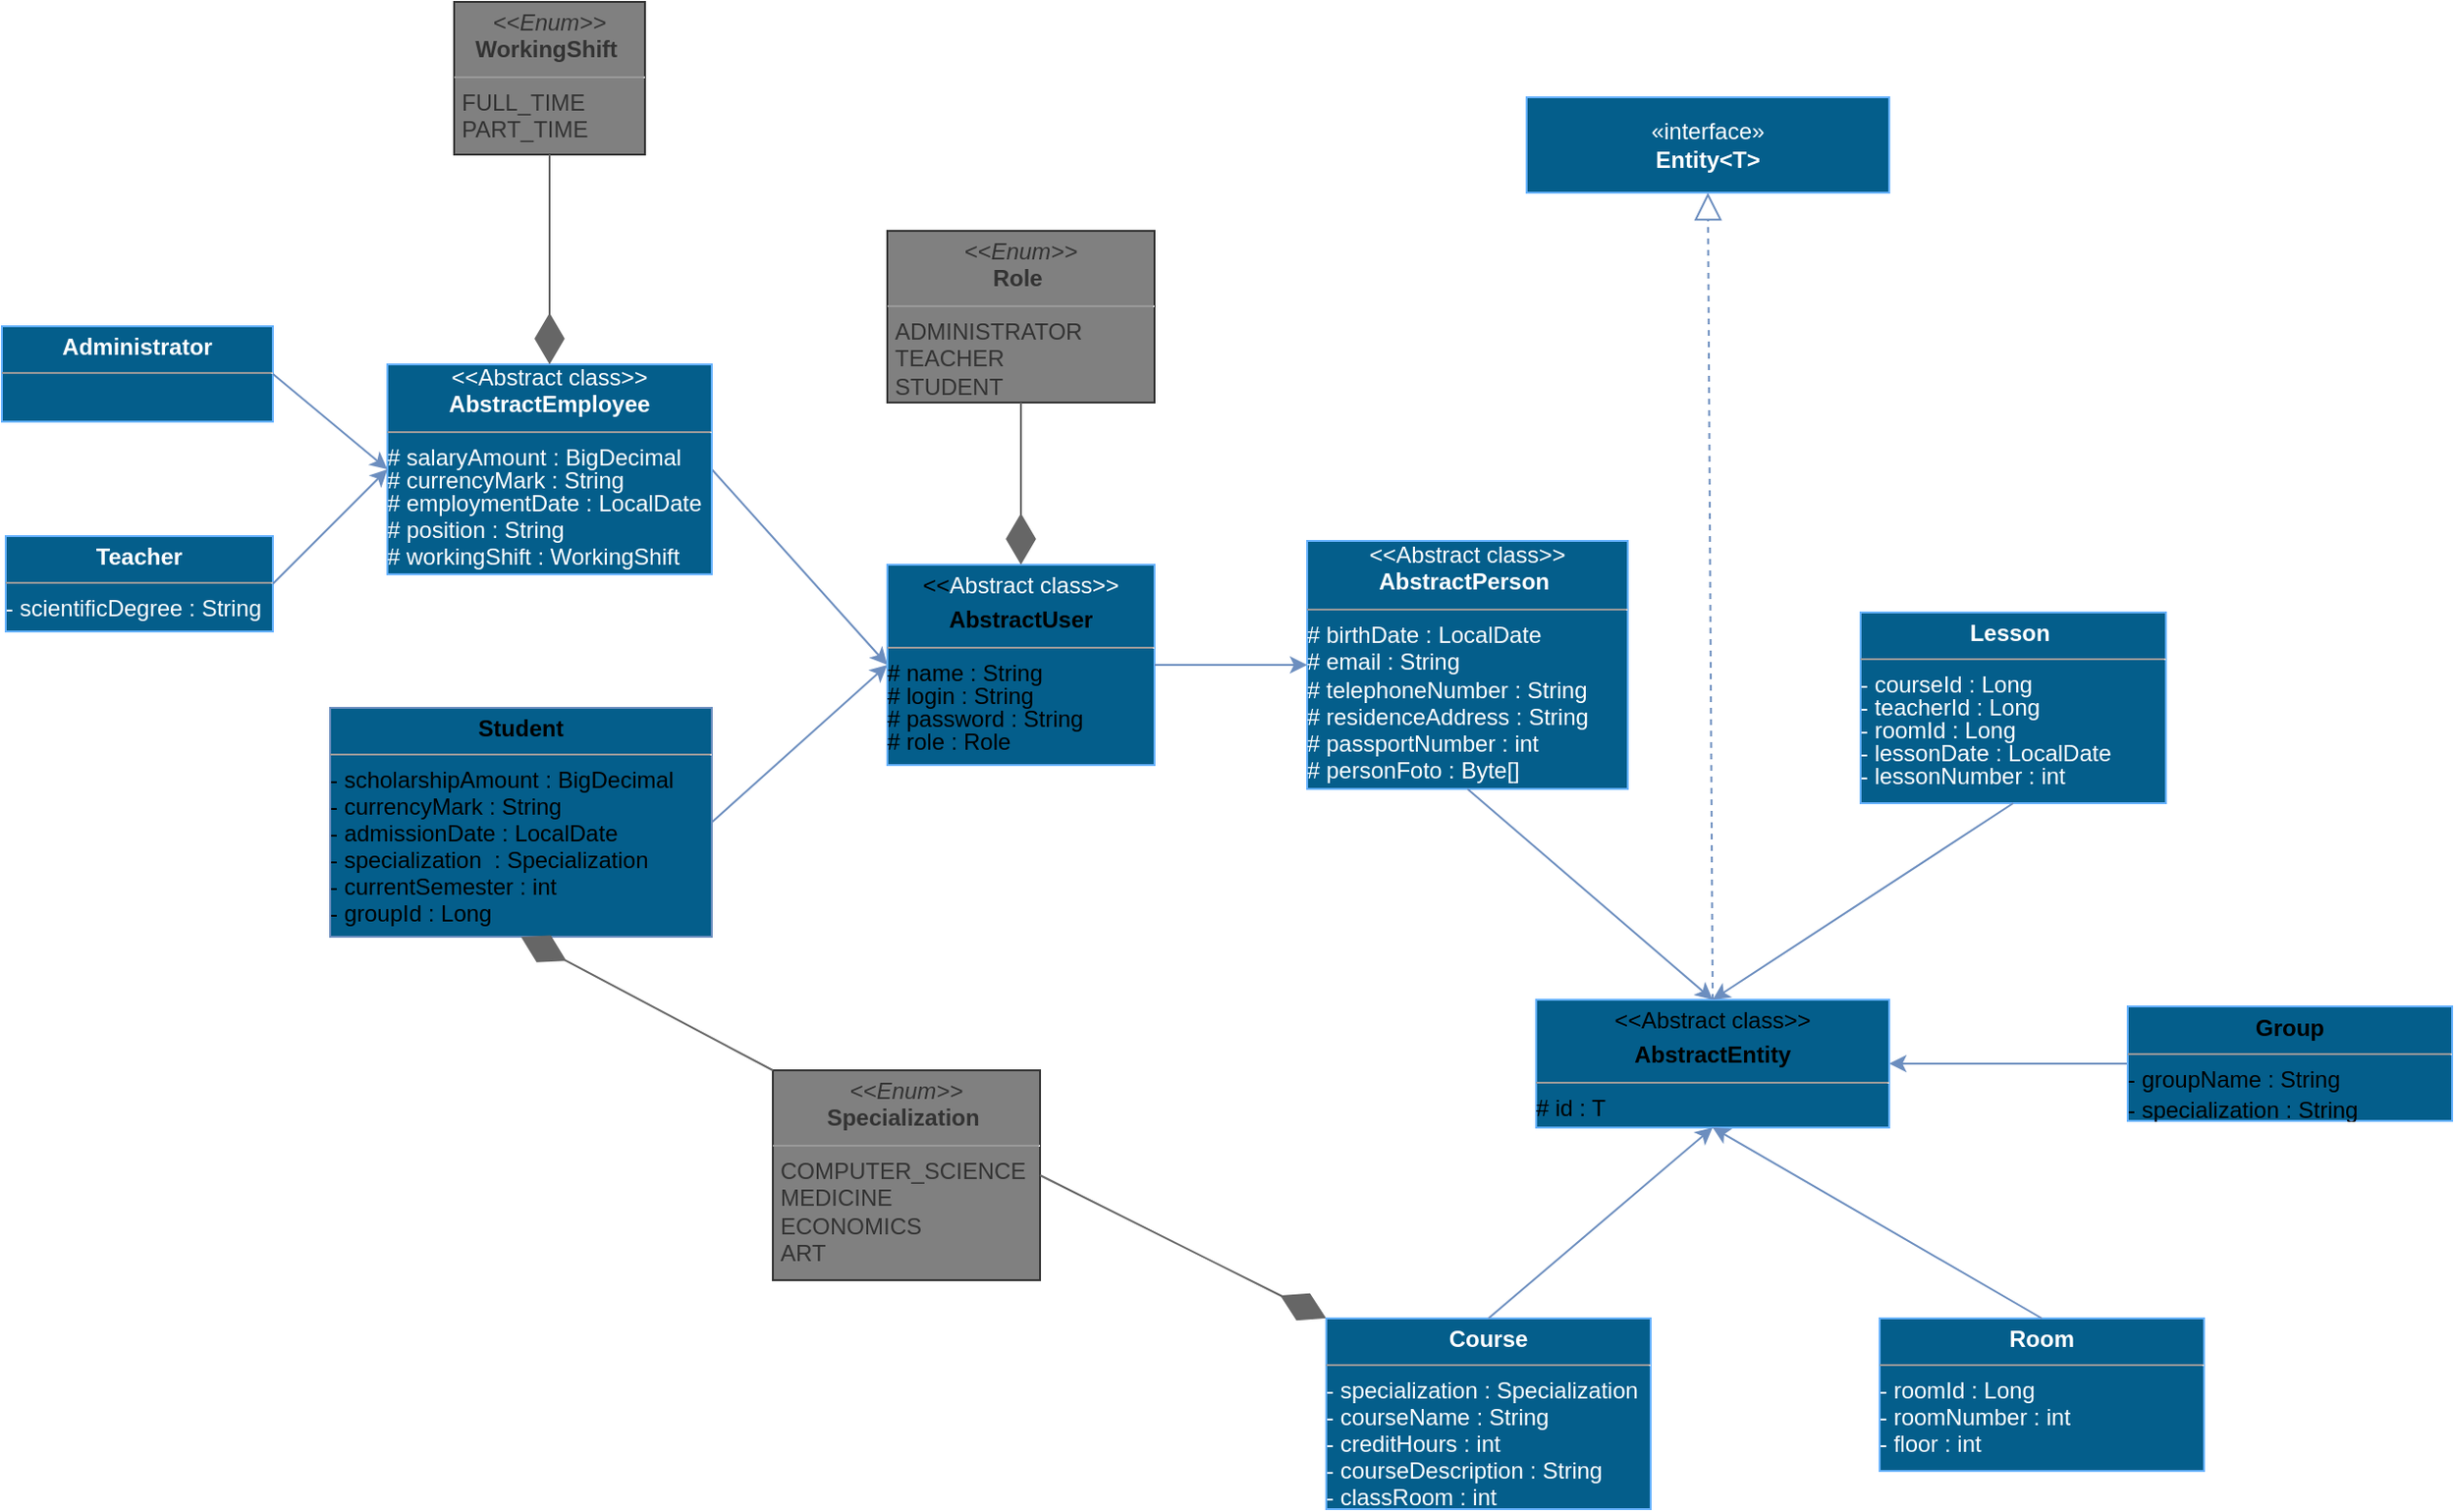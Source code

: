 <mxfile version="22.1.2" type="device">
  <diagram id="C5RBs43oDa-KdzZeNtuy" name="Page-1">
    <mxGraphModel dx="1418" dy="838" grid="1" gridSize="10" guides="1" tooltips="1" connect="1" arrows="1" fold="1" page="1" pageScale="1" pageWidth="1500" pageHeight="1600" math="0" shadow="0">
      <root>
        <object label="" id="WIyWlLk6GJQsqaUBKTNV-0">
          <mxCell />
        </object>
        <mxCell id="WIyWlLk6GJQsqaUBKTNV-1" parent="WIyWlLk6GJQsqaUBKTNV-0" />
        <mxCell id="KfEH1t2Et8KIZhYXsRk5-10" value="" style="endArrow=classic;html=1;rounded=0;entryX=1;entryY=0.5;entryDx=0;entryDy=0;exitX=0;exitY=0.5;exitDx=0;exitDy=0;fillColor=#dae8fc;strokeColor=#6c8ebf;" parent="WIyWlLk6GJQsqaUBKTNV-1" source="KfEH1t2Et8KIZhYXsRk5-7" target="z9RuIGrpUbZYBlbluL3Y-40" edge="1">
          <mxGeometry width="50" height="50" relative="1" as="geometry">
            <mxPoint x="920" y="560" as="sourcePoint" />
            <mxPoint x="970" y="510" as="targetPoint" />
          </mxGeometry>
        </mxCell>
        <mxCell id="z9RuIGrpUbZYBlbluL3Y-1" value="«interface»&lt;br&gt;&lt;b&gt;Entity&amp;lt;T&amp;gt;&lt;/b&gt;" style="html=1;whiteSpace=wrap;fillColor=#045E8B;strokeColor=#66B2FF;fontColor=#ffffff;" parent="WIyWlLk6GJQsqaUBKTNV-1" vertex="1">
          <mxGeometry x="855" y="250" width="190" height="50" as="geometry" />
        </mxCell>
        <mxCell id="z9RuIGrpUbZYBlbluL3Y-6" value="" style="endArrow=block;dashed=1;endFill=0;endSize=12;html=1;rounded=0;entryX=0.5;entryY=1;entryDx=0;entryDy=0;exitX=0.5;exitY=0;exitDx=0;exitDy=0;fillColor=#dae8fc;strokeColor=#6c8ebf;" parent="WIyWlLk6GJQsqaUBKTNV-1" source="z9RuIGrpUbZYBlbluL3Y-40" target="z9RuIGrpUbZYBlbluL3Y-1" edge="1">
          <mxGeometry width="160" relative="1" as="geometry">
            <mxPoint x="889.5" y="270" as="sourcePoint" />
            <mxPoint x="930" y="380" as="targetPoint" />
          </mxGeometry>
        </mxCell>
        <mxCell id="z9RuIGrpUbZYBlbluL3Y-40" value="&lt;p style=&quot;margin:0px;margin-top:4px;text-align:center;&quot;&gt;&amp;lt;&amp;lt;Abstract class&amp;gt;&amp;gt;&lt;br&gt;&lt;/p&gt;&lt;p style=&quot;margin:0px;margin-top:4px;text-align:center;&quot;&gt;&lt;b&gt;AbstractEntity&lt;/b&gt;&lt;br&gt;&lt;/p&gt;&lt;hr size=&quot;1&quot;&gt;&lt;div style=&quot;height:2px;&quot;&gt;# id : T&lt;br&gt;&lt;/div&gt;&lt;div style=&quot;height:2px;&quot;&gt;&lt;br&gt;&lt;/div&gt;" style="verticalAlign=top;align=left;overflow=fill;fontSize=12;fontFamily=Helvetica;html=1;whiteSpace=wrap;fillColor=#045E8B;strokeColor=#66B2FF;" parent="WIyWlLk6GJQsqaUBKTNV-1" vertex="1">
          <mxGeometry x="860" y="723" width="185" height="67" as="geometry" />
        </mxCell>
        <mxCell id="z9RuIGrpUbZYBlbluL3Y-41" value="&lt;div style=&quot;text-align: center;&quot;&gt;&amp;lt;&amp;lt;&lt;span style=&quot;background-color: initial;&quot;&gt;Abstract class&amp;gt;&amp;gt;&lt;/span&gt;&lt;/div&gt;&lt;div style=&quot;text-align: center;&quot;&gt;&lt;b&gt;Abstract&lt;/b&gt;&lt;b style=&quot;background-color: initial;&quot;&gt;Person&amp;nbsp;&lt;/b&gt;&lt;/div&gt;&lt;hr size=&quot;1&quot;&gt;# birthDate : LocalDate&lt;br&gt;# email : String&lt;br&gt;# telephoneNumber : String&lt;br&gt;&lt;div style=&quot;height:2px;&quot;&gt;# residenceAddress : String&lt;/div&gt;&lt;div style=&quot;height:2px;&quot;&gt;&lt;br&gt;&lt;/div&gt;&lt;div style=&quot;height:2px;&quot;&gt;&lt;br&gt;&lt;/div&gt;&lt;div style=&quot;height:2px;&quot;&gt;&lt;br&gt;&lt;/div&gt;&lt;div style=&quot;height:2px;&quot;&gt;&lt;br&gt;&lt;/div&gt;&lt;div style=&quot;height:2px;&quot;&gt;&lt;br&gt;&lt;/div&gt;&lt;div style=&quot;height:2px;&quot;&gt;&lt;br&gt;&lt;/div&gt;&lt;div style=&quot;height:2px;&quot;&gt;# passportNumber : int&amp;nbsp;&lt;/div&gt;&lt;div style=&quot;height:2px;&quot;&gt;&lt;br&gt;&lt;/div&gt;&lt;div style=&quot;height:2px;&quot;&gt;&lt;br&gt;&lt;/div&gt;&lt;div style=&quot;height:2px;&quot;&gt;&lt;br&gt;&lt;/div&gt;&lt;div style=&quot;height:2px;&quot;&gt;&lt;br&gt;&lt;/div&gt;&lt;div style=&quot;height:2px;&quot;&gt;&lt;br&gt;&lt;/div&gt;&lt;div style=&quot;height:2px;&quot;&gt;&lt;br&gt;&lt;/div&gt;&lt;div style=&quot;height:2px;&quot;&gt;# personFoto :&amp;nbsp;Byte[]&lt;/div&gt;" style="verticalAlign=top;align=left;overflow=fill;fontSize=12;fontFamily=Helvetica;html=1;whiteSpace=wrap;fillColor=#045E8B;strokeColor=#66B2FF;fontColor=#ffffff;" parent="WIyWlLk6GJQsqaUBKTNV-1" vertex="1">
          <mxGeometry x="740" y="482.5" width="168" height="130" as="geometry" />
        </mxCell>
        <mxCell id="z9RuIGrpUbZYBlbluL3Y-42" value="" style="endArrow=classic;html=1;rounded=0;entryX=0.5;entryY=0;entryDx=0;entryDy=0;exitX=0.5;exitY=1;exitDx=0;exitDy=0;fillColor=#dae8fc;strokeColor=#6c8ebf;" parent="WIyWlLk6GJQsqaUBKTNV-1" source="z9RuIGrpUbZYBlbluL3Y-41" target="z9RuIGrpUbZYBlbluL3Y-40" edge="1">
          <mxGeometry width="50" height="50" relative="1" as="geometry">
            <mxPoint x="700" y="340" as="sourcePoint" />
            <mxPoint x="990" y="470" as="targetPoint" />
          </mxGeometry>
        </mxCell>
        <mxCell id="z9RuIGrpUbZYBlbluL3Y-43" value="&lt;p style=&quot;margin:0px;margin-top:4px;text-align:center;&quot;&gt;&lt;b&gt;Administrator&lt;/b&gt;&lt;br&gt;&lt;/p&gt;&lt;hr size=&quot;1&quot;&gt;&lt;div style=&quot;height:2px;&quot;&gt;&lt;br&gt;&lt;/div&gt;&lt;div style=&quot;background-color:#2f2f2f;padding:0px 0px 0px 2px;&quot;&gt;&lt;div style=&quot;color: rgb(170, 170, 170); font-family: Consolas; font-size: 10pt;&quot;&gt;&lt;p style=&quot;background-color:#373737;margin:0;&quot;&gt;&lt;span style=&quot;color:#808080;&quot;&gt;&lt;/span&gt;&lt;/p&gt;&lt;/div&gt;&lt;/div&gt;" style="verticalAlign=top;align=left;overflow=fill;fontSize=12;fontFamily=Helvetica;html=1;whiteSpace=wrap;fillColor=#045E8B;strokeColor=#66B2FF;fontColor=#ffffff;" parent="WIyWlLk6GJQsqaUBKTNV-1" vertex="1">
          <mxGeometry x="56" y="370" width="142" height="50" as="geometry" />
        </mxCell>
        <mxCell id="z9RuIGrpUbZYBlbluL3Y-44" value="" style="endArrow=classic;html=1;rounded=0;exitX=1;exitY=0.5;exitDx=0;exitDy=0;entryX=0;entryY=0.5;entryDx=0;entryDy=0;fillColor=#dae8fc;strokeColor=#6c8ebf;" parent="WIyWlLk6GJQsqaUBKTNV-1" source="z9RuIGrpUbZYBlbluL3Y-46" target="y-O7Wx8JeyJzPwlwoOUp-0" edge="1">
          <mxGeometry width="50" height="50" relative="1" as="geometry">
            <mxPoint x="760" y="640" as="sourcePoint" />
            <mxPoint x="1050" y="530" as="targetPoint" />
          </mxGeometry>
        </mxCell>
        <mxCell id="z9RuIGrpUbZYBlbluL3Y-46" value="&lt;div style=&quot;text-align: center;&quot;&gt;&amp;lt;&amp;lt;Abstract class&amp;gt;&amp;gt;&lt;b&gt;&lt;br&gt;&lt;/b&gt;&lt;/div&gt;&lt;div style=&quot;text-align: center;&quot;&gt;&lt;b&gt;Abstract&lt;/b&gt;&lt;b style=&quot;background-color: initial;&quot;&gt;Employee&lt;/b&gt;&lt;/div&gt;&lt;hr size=&quot;1&quot;&gt;&lt;div style=&quot;height:2px;&quot;&gt;# salaryAmount&amp;nbsp;: BigDecimal&lt;/div&gt;&lt;div style=&quot;height:2px;&quot;&gt;&lt;br&gt;&lt;/div&gt;&lt;div style=&quot;height:2px;&quot;&gt;&lt;br&gt;&lt;/div&gt;&lt;div style=&quot;height:2px;&quot;&gt;&lt;br&gt;&lt;/div&gt;&lt;div style=&quot;height:2px;&quot;&gt;&lt;br&gt;&lt;/div&gt;&lt;div style=&quot;height:2px;&quot;&gt;&lt;br&gt;&lt;/div&gt;&lt;div style=&quot;height:2px;&quot;&gt;# currencyMark : String&amp;nbsp;&lt;/div&gt;&lt;div style=&quot;height:2px;&quot;&gt;&lt;br&gt;&lt;/div&gt;&lt;div style=&quot;height:2px;&quot;&gt;&lt;br&gt;&lt;/div&gt;&lt;div style=&quot;height:2px;&quot;&gt;&lt;br&gt;&lt;/div&gt;&lt;div style=&quot;height:2px;&quot;&gt;&lt;br&gt;&lt;/div&gt;&lt;div style=&quot;height:2px;&quot;&gt;&lt;br&gt;&lt;/div&gt;&lt;div style=&quot;height:2px;&quot;&gt;# employmentDate : LocalDate&lt;/div&gt;&lt;div style=&quot;height:2px;&quot;&gt;&lt;br&gt;&lt;/div&gt;&lt;div style=&quot;height:2px;&quot;&gt;&lt;br&gt;&lt;/div&gt;&lt;div style=&quot;height:2px;&quot;&gt;&lt;br&gt;&lt;/div&gt;&lt;div style=&quot;height:2px;&quot;&gt;&lt;br&gt;&lt;/div&gt;&lt;div style=&quot;height:2px;&quot;&gt;&lt;br&gt;&lt;/div&gt;&lt;div style=&quot;height:2px;&quot;&gt;&lt;br&gt;&lt;/div&gt;&lt;div style=&quot;height:2px;&quot;&gt;# position : String&lt;/div&gt;&lt;div style=&quot;height:2px;&quot;&gt;&lt;br&gt;&lt;/div&gt;&lt;div style=&quot;height:2px;&quot;&gt;&lt;br&gt;&lt;/div&gt;&lt;div style=&quot;height:2px;&quot;&gt;&lt;br&gt;&lt;/div&gt;&lt;div style=&quot;height:2px;&quot;&gt;&lt;br&gt;&lt;/div&gt;&lt;div style=&quot;height:2px;&quot;&gt;&lt;br&gt;&lt;/div&gt;&lt;div style=&quot;height:2px;&quot;&gt;&lt;br&gt;&lt;/div&gt;&lt;div style=&quot;height:2px;&quot;&gt;# workingShift :&amp;nbsp;WorkingShift&lt;/div&gt;&lt;div style=&quot;background-color:#2f2f2f;padding:0px 0px 0px 2px;&quot;&gt;&lt;div style=&quot;color: rgb(170, 170, 170); font-family: Consolas; font-size: 10pt;&quot;&gt;&lt;p style=&quot;background-color:#373737;margin:0;&quot;&gt;&lt;span style=&quot;color:#808080;&quot;&gt;&lt;/span&gt;&lt;/p&gt;&lt;/div&gt;&lt;/div&gt;" style="verticalAlign=top;align=left;overflow=fill;fontSize=12;fontFamily=Helvetica;html=1;whiteSpace=wrap;fillColor=#045E8B;strokeColor=#66B2FF;fontColor=#ffffff;" parent="WIyWlLk6GJQsqaUBKTNV-1" vertex="1">
          <mxGeometry x="258" y="390" width="170" height="110" as="geometry" />
        </mxCell>
        <mxCell id="KfEH1t2Et8KIZhYXsRk5-0" value="" style="endArrow=classic;html=1;rounded=0;exitX=1;exitY=0.5;exitDx=0;exitDy=0;entryX=0;entryY=0.5;entryDx=0;entryDy=0;fillColor=#dae8fc;strokeColor=#6c8ebf;" parent="WIyWlLk6GJQsqaUBKTNV-1" source="z9RuIGrpUbZYBlbluL3Y-43" target="z9RuIGrpUbZYBlbluL3Y-46" edge="1">
          <mxGeometry width="50" height="50" relative="1" as="geometry">
            <mxPoint x="348" y="690" as="sourcePoint" />
            <mxPoint x="398" y="640" as="targetPoint" />
          </mxGeometry>
        </mxCell>
        <mxCell id="KfEH1t2Et8KIZhYXsRk5-1" value="&lt;p style=&quot;margin:0px;margin-top:4px;text-align:center;&quot;&gt;&lt;b&gt;Teacher&lt;/b&gt;&lt;/p&gt;&lt;hr size=&quot;1&quot;&gt;&lt;div style=&quot;height:2px;&quot;&gt;- scientificDegree : String&lt;/div&gt;" style="verticalAlign=top;align=left;overflow=fill;fontSize=12;fontFamily=Helvetica;html=1;whiteSpace=wrap;fillColor=#045E8B;strokeColor=#66B2FF;fontColor=#ffffff;" parent="WIyWlLk6GJQsqaUBKTNV-1" vertex="1">
          <mxGeometry x="58" y="480" width="140" height="50" as="geometry" />
        </mxCell>
        <mxCell id="KfEH1t2Et8KIZhYXsRk5-2" value="" style="endArrow=classic;html=1;rounded=0;exitX=1;exitY=0.5;exitDx=0;exitDy=0;entryX=0;entryY=0.5;entryDx=0;entryDy=0;fillColor=#dae8fc;strokeColor=#6c8ebf;" parent="WIyWlLk6GJQsqaUBKTNV-1" source="KfEH1t2Et8KIZhYXsRk5-1" target="z9RuIGrpUbZYBlbluL3Y-46" edge="1">
          <mxGeometry width="50" height="50" relative="1" as="geometry">
            <mxPoint x="338" y="720" as="sourcePoint" />
            <mxPoint x="558" y="640" as="targetPoint" />
          </mxGeometry>
        </mxCell>
        <mxCell id="KfEH1t2Et8KIZhYXsRk5-5" value="&lt;p style=&quot;margin:0px;margin-top:4px;text-align:center;&quot;&gt;&lt;b&gt;Student&lt;/b&gt;&lt;/p&gt;&lt;hr size=&quot;1&quot;&gt;&lt;div style=&quot;height:2px;&quot;&gt;-&amp;nbsp;scholarshipAmount : BigDecimal&lt;/div&gt;&lt;div style=&quot;height:2px;&quot;&gt;&lt;br&gt;&lt;/div&gt;&lt;div style=&quot;height:2px;&quot;&gt;&lt;br&gt;&lt;/div&gt;&lt;div style=&quot;height:2px;&quot;&gt;&lt;br&gt;&lt;/div&gt;&lt;div style=&quot;height:2px;&quot;&gt;&lt;br&gt;&lt;/div&gt;&lt;div style=&quot;height:2px;&quot;&gt;&lt;br&gt;&lt;/div&gt;&lt;div style=&quot;height:2px;&quot;&gt;&lt;br&gt;&lt;/div&gt;&lt;div style=&quot;height:2px;&quot;&gt;- currencyMark : String&lt;/div&gt;&lt;div style=&quot;height:2px;&quot;&gt;&lt;br&gt;&lt;/div&gt;&lt;div style=&quot;height:2px;&quot;&gt;&lt;br&gt;&lt;/div&gt;&lt;div style=&quot;height:2px;&quot;&gt;&lt;br&gt;&lt;/div&gt;&lt;div style=&quot;height:2px;&quot;&gt;&lt;br&gt;&lt;/div&gt;&lt;div style=&quot;height:2px;&quot;&gt;&lt;br&gt;&lt;/div&gt;&lt;div style=&quot;height:2px;&quot;&gt;&lt;br&gt;&lt;/div&gt;&lt;div style=&quot;height:2px;&quot;&gt;-&amp;nbsp;admissionDate : LocalDate&lt;/div&gt;&lt;div style=&quot;height:2px;&quot;&gt;&lt;br&gt;&lt;/div&gt;&lt;div style=&quot;height:2px;&quot;&gt;&lt;br&gt;&lt;/div&gt;&lt;div style=&quot;height:2px;&quot;&gt;&lt;br&gt;&lt;/div&gt;&lt;div style=&quot;height:2px;&quot;&gt;&lt;br&gt;&lt;/div&gt;&lt;div style=&quot;height:2px;&quot;&gt;&lt;br&gt;&lt;/div&gt;&lt;div style=&quot;height:2px;&quot;&gt;&lt;br&gt;&lt;/div&gt;&lt;div style=&quot;height:2px;&quot;&gt;&lt;span style=&quot;background-color: initial;&quot;&gt;- specialization&amp;nbsp;&amp;nbsp;: Specialization&lt;/span&gt;&lt;br&gt;&lt;/div&gt;&lt;div style=&quot;height:2px;&quot;&gt;&lt;br&gt;&lt;/div&gt;&lt;div style=&quot;height:2px;&quot;&gt;&lt;br&gt;&lt;/div&gt;&lt;div style=&quot;height:2px;&quot;&gt;&lt;br&gt;&lt;/div&gt;&lt;div style=&quot;height:2px;&quot;&gt;&lt;br&gt;&lt;/div&gt;&lt;div style=&quot;height:2px;&quot;&gt;&lt;br&gt;&lt;/div&gt;&lt;div style=&quot;height:2px;&quot;&gt;&lt;br&gt;&lt;/div&gt;&lt;div style=&quot;height:2px;&quot;&gt;-&amp;nbsp;currentSemester : int&lt;/div&gt;&lt;div style=&quot;height:2px;&quot;&gt;&lt;br&gt;&lt;/div&gt;&lt;div style=&quot;height:2px;&quot;&gt;&lt;br&gt;&lt;/div&gt;&lt;div style=&quot;height:2px;&quot;&gt;&lt;br&gt;&lt;/div&gt;&lt;div style=&quot;height:2px;&quot;&gt;&lt;br&gt;&lt;/div&gt;&lt;div style=&quot;height:2px;&quot;&gt;&lt;br&gt;&lt;/div&gt;&lt;div style=&quot;height:2px;&quot;&gt;&lt;br&gt;&lt;/div&gt;&lt;div style=&quot;height:2px;&quot;&gt;-&amp;nbsp;groupId : Long&lt;/div&gt;&lt;div style=&quot;background-color:#2f2f2f;padding:0px 0px 0px 2px;&quot;&gt;&lt;div style=&quot;color: rgb(170, 170, 170); font-family: Consolas; font-size: 10pt;&quot;&gt;&lt;p style=&quot;background-color:#373737;margin:0;&quot;&gt;&lt;span style=&quot;color:#808080;&quot;&gt;&lt;/span&gt;&lt;/p&gt;&lt;/div&gt;&lt;/div&gt;&lt;div style=&quot;background-color:#2f2f2f;padding:0px 0px 0px 2px;&quot;&gt;&lt;div style=&quot;color: rgb(170, 170, 170); font-family: Consolas; font-size: 10pt;&quot;&gt;&lt;p style=&quot;background-color:#373737;margin:0;&quot;&gt;&lt;span style=&quot;color:#808080;&quot;&gt;&lt;/span&gt;&lt;/p&gt;&lt;/div&gt;&lt;/div&gt;&lt;div style=&quot;background-color:#2f2f2f;padding:0px 0px 0px 2px;&quot;&gt;&lt;div style=&quot;color: rgb(170, 170, 170); font-family: Consolas; font-size: 10pt;&quot;&gt;&lt;p style=&quot;background-color:#373737;margin:0;&quot;&gt;&lt;span style=&quot;color:#808080;&quot;&gt;&lt;/span&gt;&lt;/p&gt;&lt;/div&gt;&lt;/div&gt;" style="verticalAlign=top;align=left;overflow=fill;fontSize=12;fontFamily=Helvetica;html=1;whiteSpace=wrap;fillColor=#045E8B;strokeColor=#6c8ebf;" parent="WIyWlLk6GJQsqaUBKTNV-1" vertex="1">
          <mxGeometry x="228" y="570" width="200" height="120" as="geometry" />
        </mxCell>
        <mxCell id="KfEH1t2Et8KIZhYXsRk5-6" value="" style="endArrow=classic;html=1;rounded=0;entryX=0;entryY=0.5;entryDx=0;entryDy=0;exitX=1;exitY=0.5;exitDx=0;exitDy=0;fillColor=#dae8fc;strokeColor=#6c8ebf;" parent="WIyWlLk6GJQsqaUBKTNV-1" source="KfEH1t2Et8KIZhYXsRk5-5" target="y-O7Wx8JeyJzPwlwoOUp-0" edge="1">
          <mxGeometry width="50" height="50" relative="1" as="geometry">
            <mxPoint x="560" y="630" as="sourcePoint" />
            <mxPoint x="610" y="580" as="targetPoint" />
          </mxGeometry>
        </mxCell>
        <mxCell id="KfEH1t2Et8KIZhYXsRk5-22" value="&lt;p style=&quot;margin:0px;margin-top:4px;text-align:center;&quot;&gt;&lt;i&gt;&amp;lt;&amp;lt;Enum&amp;gt;&amp;gt;&lt;/i&gt;&lt;br&gt;&lt;b&gt;WorkingShift&amp;nbsp;&lt;/b&gt;&lt;br&gt;&lt;/p&gt;&lt;hr size=&quot;1&quot;&gt;&lt;p style=&quot;margin:0px;margin-left:4px;&quot;&gt;FULL_TIME&lt;/p&gt;&lt;p style=&quot;margin:0px;margin-left:4px;&quot;&gt;PART_TIME&lt;/p&gt;" style="verticalAlign=top;align=left;overflow=fill;fontSize=12;fontFamily=Helvetica;html=1;whiteSpace=wrap;fillColor=#808080;fontColor=#333333;strokeColor=#333333;" parent="WIyWlLk6GJQsqaUBKTNV-1" vertex="1">
          <mxGeometry x="293" y="200" width="100" height="80" as="geometry" />
        </mxCell>
        <mxCell id="KfEH1t2Et8KIZhYXsRk5-23" value="" style="endArrow=diamondThin;endFill=1;endSize=24;html=1;rounded=0;exitX=0.5;exitY=1;exitDx=0;exitDy=0;entryX=0.5;entryY=0;entryDx=0;entryDy=0;fillColor=#f5f5f5;strokeColor=#666666;" parent="WIyWlLk6GJQsqaUBKTNV-1" source="KfEH1t2Et8KIZhYXsRk5-22" target="z9RuIGrpUbZYBlbluL3Y-46" edge="1">
          <mxGeometry width="160" relative="1" as="geometry">
            <mxPoint x="478" y="560" as="sourcePoint" />
            <mxPoint x="638" y="560" as="targetPoint" />
          </mxGeometry>
        </mxCell>
        <mxCell id="KfEH1t2Et8KIZhYXsRk5-25" value="&lt;p style=&quot;margin:0px;margin-top:4px;text-align:center;&quot;&gt;&lt;i&gt;&amp;lt;&amp;lt;Enum&amp;gt;&amp;gt;&lt;/i&gt;&lt;br&gt;&lt;b&gt;Specialization&amp;nbsp;&lt;/b&gt;&lt;br&gt;&lt;/p&gt;&lt;hr size=&quot;1&quot;&gt;&lt;p style=&quot;margin:0px;margin-left:4px;&quot;&gt;COMPUTER_SCIENCE&lt;/p&gt;&lt;p style=&quot;margin:0px;margin-left:4px;&quot;&gt;MEDICINE&lt;/p&gt;&lt;p style=&quot;margin:0px;margin-left:4px;&quot;&gt;ECONOMICS&lt;/p&gt;&lt;p style=&quot;margin:0px;margin-left:4px;&quot;&gt;ART&lt;/p&gt;" style="verticalAlign=top;align=left;overflow=fill;fontSize=12;fontFamily=Helvetica;html=1;whiteSpace=wrap;fillColor=#808080;fontColor=#333333;strokeColor=#333333;" parent="WIyWlLk6GJQsqaUBKTNV-1" vertex="1">
          <mxGeometry x="460" y="760" width="140" height="110" as="geometry" />
        </mxCell>
        <mxCell id="KfEH1t2Et8KIZhYXsRk5-26" value="" style="endArrow=diamondThin;endFill=1;endSize=24;html=1;rounded=0;entryX=0.5;entryY=1;entryDx=0;entryDy=0;exitX=0;exitY=0;exitDx=0;exitDy=0;fillColor=#f5f5f5;strokeColor=#666666;" parent="WIyWlLk6GJQsqaUBKTNV-1" source="KfEH1t2Et8KIZhYXsRk5-25" target="KfEH1t2Et8KIZhYXsRk5-5" edge="1">
          <mxGeometry width="160" relative="1" as="geometry">
            <mxPoint x="800" y="560" as="sourcePoint" />
            <mxPoint x="960" y="560" as="targetPoint" />
          </mxGeometry>
        </mxCell>
        <mxCell id="KfEH1t2Et8KIZhYXsRk5-29" value="" style="endArrow=diamondThin;endFill=1;endSize=24;html=1;rounded=0;entryX=0;entryY=0;entryDx=0;entryDy=0;exitX=1;exitY=0.5;exitDx=0;exitDy=0;fillColor=#f5f5f5;strokeColor=#666666;" parent="WIyWlLk6GJQsqaUBKTNV-1" source="KfEH1t2Et8KIZhYXsRk5-25" target="KfEH1t2Et8KIZhYXsRk5-9" edge="1">
          <mxGeometry width="160" relative="1" as="geometry">
            <mxPoint x="800" y="560" as="sourcePoint" />
            <mxPoint x="960" y="560" as="targetPoint" />
          </mxGeometry>
        </mxCell>
        <mxCell id="KfEH1t2Et8KIZhYXsRk5-9" value="&lt;p style=&quot;margin:0px;margin-top:4px;text-align:center;&quot;&gt;&lt;b&gt;Course&lt;/b&gt;&lt;br&gt;&lt;/p&gt;&lt;hr size=&quot;1&quot;&gt;&lt;div style=&quot;height:2px;&quot;&gt;-&amp;nbsp;specialization : Specialization&lt;/div&gt;&lt;div style=&quot;height:2px;&quot;&gt;&lt;br&gt;&lt;/div&gt;&lt;div style=&quot;height:2px;&quot;&gt;&lt;br&gt;&lt;/div&gt;&lt;div style=&quot;height:2px;&quot;&gt;&lt;br&gt;&lt;/div&gt;&lt;div style=&quot;height:2px;&quot;&gt;&lt;br&gt;&lt;/div&gt;&lt;div style=&quot;height:2px;&quot;&gt;&lt;br&gt;&lt;/div&gt;&lt;div style=&quot;height:2px;&quot;&gt;&lt;br&gt;&lt;/div&gt;&lt;div style=&quot;height:2px;&quot;&gt;-&amp;nbsp;courseName : String&lt;/div&gt;&lt;div style=&quot;height:2px;&quot;&gt;&lt;br&gt;&lt;/div&gt;&lt;div style=&quot;height:2px;&quot;&gt;&lt;br&gt;&lt;/div&gt;&lt;div style=&quot;height:2px;&quot;&gt;&lt;br&gt;&lt;/div&gt;&lt;div style=&quot;height:2px;&quot;&gt;&lt;br&gt;&lt;/div&gt;&lt;div style=&quot;height:2px;&quot;&gt;&lt;br&gt;&lt;/div&gt;&lt;div style=&quot;height:2px;&quot;&gt;&lt;br&gt;&lt;/div&gt;&lt;div style=&quot;height:2px;&quot;&gt;-&amp;nbsp;creditHours : int&lt;/div&gt;&lt;div style=&quot;height:2px;&quot;&gt;&lt;br&gt;&lt;/div&gt;&lt;div style=&quot;height:2px;&quot;&gt;&lt;br&gt;&lt;/div&gt;&lt;div style=&quot;height:2px;&quot;&gt;&lt;br&gt;&lt;/div&gt;&lt;div style=&quot;height:2px;&quot;&gt;&lt;br&gt;&lt;/div&gt;&lt;div style=&quot;height:2px;&quot;&gt;&lt;br&gt;&lt;/div&gt;&lt;div style=&quot;height:2px;&quot;&gt;&lt;br&gt;&lt;/div&gt;&lt;div style=&quot;height:2px;&quot;&gt;-&amp;nbsp;&lt;span style=&quot;background-color: initial;&quot;&gt;courseDescription : String&lt;/span&gt;&lt;/div&gt;&lt;div style=&quot;height:2px;&quot;&gt;&lt;br&gt;&lt;/div&gt;&lt;div style=&quot;height:2px;&quot;&gt;&lt;br&gt;&lt;/div&gt;&lt;div style=&quot;height:2px;&quot;&gt;&lt;br&gt;&lt;/div&gt;&lt;div style=&quot;height:2px;&quot;&gt;&lt;br&gt;&lt;/div&gt;&lt;div style=&quot;height:2px;&quot;&gt;&lt;br&gt;&lt;/div&gt;&lt;div style=&quot;height:2px;&quot;&gt;&lt;br&gt;&lt;/div&gt;&lt;div style=&quot;height:2px;&quot;&gt;&lt;span style=&quot;background-color: initial;&quot;&gt;-&amp;nbsp;classRoom : int&lt;/span&gt;&lt;br&gt;&lt;/div&gt;&lt;div style=&quot;height:2px;&quot;&gt;&lt;br&gt;&lt;/div&gt;&lt;div style=&quot;height:2px;&quot;&gt;&lt;br&gt;&lt;/div&gt;&lt;div style=&quot;height:2px;&quot;&gt;&lt;br&gt;&lt;/div&gt;&lt;div style=&quot;height:2px;&quot;&gt;&lt;br&gt;&lt;/div&gt;&lt;div style=&quot;height:2px;&quot;&gt;&lt;br&gt;&lt;/div&gt;&lt;div style=&quot;height:2px;&quot;&gt;&lt;br&gt;&lt;/div&gt;&lt;div style=&quot;height:2px;&quot;&gt;&lt;br&gt;&lt;/div&gt;&lt;div style=&quot;background-color:#2f2f2f;padding:0px 0px 0px 2px;&quot;&gt;&lt;div style=&quot;color: rgb(170, 170, 170); font-family: Consolas; font-size: 10pt;&quot;&gt;&lt;p style=&quot;background-color:#373737;margin:0;&quot;&gt;&lt;span style=&quot;color:#808080;&quot;&gt;&lt;/span&gt;&lt;/p&gt;&lt;/div&gt;&lt;/div&gt;&lt;div style=&quot;background-color:#2f2f2f;padding:0px 0px 0px 2px;&quot;&gt;&lt;div style=&quot;color: rgb(170, 170, 170); font-family: Consolas; font-size: 10pt;&quot;&gt;&lt;p style=&quot;background-color:#373737;margin:0;&quot;&gt;&lt;span style=&quot;color:#808080;&quot;&gt;&lt;/span&gt;&lt;/p&gt;&lt;/div&gt;&lt;/div&gt;&lt;div style=&quot;background-color:#2f2f2f;padding:0px 0px 0px 2px;&quot;&gt;&lt;div style=&quot;color: rgb(170, 170, 170); font-family: Consolas; font-size: 10pt;&quot;&gt;&lt;p style=&quot;background-color:#373737;margin:0;&quot;&gt;&lt;span style=&quot;color:#808080;&quot;&gt;&lt;/span&gt;&lt;/p&gt;&lt;/div&gt;&lt;/div&gt;&lt;div style=&quot;background-color:#2f2f2f;padding:0px 0px 0px 2px;&quot;&gt;&lt;div style=&quot;color: rgb(170, 170, 170); font-family: Consolas; font-size: 10pt;&quot;&gt;&lt;p style=&quot;background-color:#373737;margin:0;&quot;&gt;&lt;span style=&quot;color:#808080;&quot;&gt;&lt;/span&gt;&lt;/p&gt;&lt;/div&gt;&lt;/div&gt;" style="verticalAlign=top;align=left;overflow=fill;fontSize=12;fontFamily=Helvetica;html=1;whiteSpace=wrap;fillColor=#045E8B;strokeColor=#66B2FF;fontColor=#ffffff;" parent="WIyWlLk6GJQsqaUBKTNV-1" vertex="1">
          <mxGeometry x="750" y="890" width="170" height="100" as="geometry" />
        </mxCell>
        <mxCell id="P92kxTQM6zAxu9sN8UvL-13" value="" style="endArrow=classic;html=1;rounded=0;entryX=0.5;entryY=1;entryDx=0;entryDy=0;exitX=0.5;exitY=0;exitDx=0;exitDy=0;fillColor=#dae8fc;strokeColor=#6c8ebf;" parent="WIyWlLk6GJQsqaUBKTNV-1" source="KfEH1t2Et8KIZhYXsRk5-9" target="z9RuIGrpUbZYBlbluL3Y-40" edge="1">
          <mxGeometry width="50" height="50" relative="1" as="geometry">
            <mxPoint x="985" y="480" as="sourcePoint" />
            <mxPoint x="890" y="315" as="targetPoint" />
          </mxGeometry>
        </mxCell>
        <mxCell id="KfEH1t2Et8KIZhYXsRk5-7" value="&lt;p style=&quot;margin:0px;margin-top:4px;text-align:center;&quot;&gt;&lt;b&gt;Group&lt;/b&gt;&lt;/p&gt;&lt;hr size=&quot;1&quot;&gt;&lt;div style=&quot;height:2px;&quot;&gt;-&amp;nbsp;groupName : String&lt;/div&gt;&lt;div style=&quot;height:2px;&quot;&gt;&lt;br&gt;&lt;/div&gt;&lt;div style=&quot;height:2px;&quot;&gt;&lt;br&gt;&lt;/div&gt;&lt;div style=&quot;height:2px;&quot;&gt;&lt;br&gt;&lt;/div&gt;&lt;div style=&quot;height:2px;&quot;&gt;&lt;br&gt;&lt;/div&gt;&lt;div style=&quot;height:2px;&quot;&gt;&lt;br&gt;&lt;/div&gt;&lt;div style=&quot;height:2px;&quot;&gt;&lt;br&gt;&lt;/div&gt;&lt;div style=&quot;height:2px;&quot;&gt;&lt;br&gt;&lt;/div&gt;&lt;div style=&quot;height:2px;&quot;&gt;-&amp;nbsp;specialization : String&lt;/div&gt;&lt;div style=&quot;background-color:#2f2f2f;padding:0px 0px 0px 2px;&quot;&gt;&lt;div style=&quot;color: rgb(170, 170, 170); font-family: Consolas; font-size: 10pt;&quot;&gt;&lt;p style=&quot;background-color:#373737;margin:0;&quot;&gt;&lt;span style=&quot;color:#808080;&quot;&gt;&lt;/span&gt;&lt;/p&gt;&lt;/div&gt;&lt;/div&gt;&lt;div style=&quot;background-color:#2f2f2f;padding:0px 0px 0px 2px;&quot;&gt;&lt;div style=&quot;color: rgb(170, 170, 170); font-family: Consolas; font-size: 10pt;&quot;&gt;&lt;p style=&quot;background-color:#373737;margin:0;&quot;&gt;&lt;span style=&quot;color:#808080;&quot;&gt;&lt;/span&gt;&lt;/p&gt;&lt;/div&gt;&lt;/div&gt;" style="verticalAlign=top;align=left;overflow=fill;fontSize=12;fontFamily=Helvetica;html=1;whiteSpace=wrap;fillColor=#045E8B;strokeColor=#66B2FF;" parent="WIyWlLk6GJQsqaUBKTNV-1" vertex="1">
          <mxGeometry x="1170" y="726.5" width="170" height="60" as="geometry" />
        </mxCell>
        <mxCell id="P92kxTQM6zAxu9sN8UvL-14" value="&lt;p style=&quot;margin:0px;margin-top:4px;text-align:center;&quot;&gt;&lt;b&gt;Lesson&amp;nbsp;&lt;/b&gt;&lt;br&gt;&lt;/p&gt;&lt;hr size=&quot;1&quot;&gt;&lt;div style=&quot;height:2px;&quot;&gt;- courseId : Long&amp;nbsp;&lt;/div&gt;&lt;div style=&quot;height:2px;&quot;&gt;&lt;br&gt;&lt;/div&gt;&lt;div style=&quot;height:2px;&quot;&gt;&lt;br&gt;&lt;/div&gt;&lt;div style=&quot;height:2px;&quot;&gt;&lt;br&gt;&lt;/div&gt;&lt;div style=&quot;height:2px;&quot;&gt;&lt;br&gt;&lt;/div&gt;&lt;div style=&quot;height:2px;&quot;&gt;&lt;br&gt;&lt;/div&gt;&lt;div style=&quot;height:2px;&quot;&gt;- teacherId : Long&lt;/div&gt;&lt;div style=&quot;height:2px;&quot;&gt;&lt;br&gt;&lt;/div&gt;&lt;div style=&quot;height:2px;&quot;&gt;&lt;br&gt;&lt;/div&gt;&lt;div style=&quot;height:2px;&quot;&gt;&lt;br&gt;&lt;/div&gt;&lt;div style=&quot;height:2px;&quot;&gt;&lt;br&gt;&lt;/div&gt;&lt;div style=&quot;height:2px;&quot;&gt;&lt;br&gt;&lt;/div&gt;&lt;div style=&quot;height:2px;&quot;&gt;- roomId : Long&amp;nbsp;&amp;nbsp;&lt;/div&gt;&lt;div style=&quot;height:2px;&quot;&gt;&lt;br&gt;&lt;/div&gt;&lt;div style=&quot;height:2px;&quot;&gt;&lt;br&gt;&lt;/div&gt;&lt;div style=&quot;height:2px;&quot;&gt;&lt;br&gt;&lt;/div&gt;&lt;div style=&quot;height:2px;&quot;&gt;&lt;br&gt;&lt;/div&gt;&lt;div style=&quot;height:2px;&quot;&gt;&lt;br&gt;&lt;/div&gt;&lt;div style=&quot;height:2px;&quot;&gt;- lessonDate : LocalDate&lt;/div&gt;&lt;div style=&quot;height:2px;&quot;&gt;&lt;br&gt;&lt;/div&gt;&lt;div style=&quot;height:2px;&quot;&gt;&lt;br&gt;&lt;/div&gt;&lt;div style=&quot;height:2px;&quot;&gt;&lt;br&gt;&lt;/div&gt;&lt;div style=&quot;height:2px;&quot;&gt;&lt;br&gt;&lt;/div&gt;&lt;div style=&quot;height:2px;&quot;&gt;&lt;br&gt;&lt;/div&gt;&lt;div style=&quot;height:2px;&quot;&gt;-&amp;nbsp;lessonNumber : int&amp;nbsp;&amp;nbsp;&lt;/div&gt;&lt;div style=&quot;height:2px;&quot;&gt;&lt;br&gt;&lt;/div&gt;&lt;div style=&quot;height:2px;&quot;&gt;&lt;br&gt;&lt;/div&gt;&lt;div style=&quot;height:2px;&quot;&gt;&lt;br&gt;&lt;/div&gt;&lt;div style=&quot;height:2px;&quot;&gt;&lt;br&gt;&lt;/div&gt;&lt;div style=&quot;height:2px;&quot;&gt;&lt;br&gt;&lt;/div&gt;&lt;div style=&quot;height:2px;&quot;&gt;&lt;br&gt;&lt;/div&gt;" style="verticalAlign=top;align=left;overflow=fill;fontSize=12;fontFamily=Helvetica;html=1;whiteSpace=wrap;fillColor=#045E8B;strokeColor=#66B2FF;fontColor=#ffffff;" parent="WIyWlLk6GJQsqaUBKTNV-1" vertex="1">
          <mxGeometry x="1030" y="520" width="160" height="100" as="geometry" />
        </mxCell>
        <mxCell id="P92kxTQM6zAxu9sN8UvL-15" value="" style="endArrow=classic;html=1;rounded=0;entryX=0.5;entryY=0;entryDx=0;entryDy=0;exitX=0.5;exitY=1;exitDx=0;exitDy=0;fillColor=#dae8fc;strokeColor=#6c8ebf;" parent="WIyWlLk6GJQsqaUBKTNV-1" source="P92kxTQM6zAxu9sN8UvL-14" target="z9RuIGrpUbZYBlbluL3Y-40" edge="1">
          <mxGeometry width="50" height="50" relative="1" as="geometry">
            <mxPoint x="880" y="900" as="sourcePoint" />
            <mxPoint x="930" y="850" as="targetPoint" />
          </mxGeometry>
        </mxCell>
        <mxCell id="y-O7Wx8JeyJzPwlwoOUp-0" value="&lt;p style=&quot;margin:0px;margin-top:4px;text-align:center;&quot;&gt;&amp;lt;&amp;lt;&lt;span style=&quot;color: rgb(255, 255, 255); background-color: initial;&quot;&gt;Abstract class&amp;gt;&amp;gt;&lt;/span&gt;&lt;b&gt;&lt;br&gt;&lt;/b&gt;&lt;/p&gt;&lt;p style=&quot;margin:0px;margin-top:4px;text-align:center;&quot;&gt;&lt;b&gt;AbstractUser&lt;/b&gt;&lt;br&gt;&lt;/p&gt;&lt;hr size=&quot;1&quot;&gt;&lt;div style=&quot;height:2px;&quot;&gt;# name : String&lt;/div&gt;&lt;div style=&quot;height:2px;&quot;&gt;&lt;br&gt;&lt;/div&gt;&lt;div style=&quot;height:2px;&quot;&gt;&lt;br&gt;&lt;/div&gt;&lt;div style=&quot;height:2px;&quot;&gt;&lt;br&gt;&lt;/div&gt;&lt;div style=&quot;height:2px;&quot;&gt;&lt;br&gt;&lt;/div&gt;&lt;div style=&quot;height:2px;&quot;&gt;&lt;br&gt;&lt;/div&gt;&lt;div style=&quot;height:2px;&quot;&gt;# login : String&lt;/div&gt;&lt;div style=&quot;height:2px;&quot;&gt;&lt;br&gt;&lt;/div&gt;&lt;div style=&quot;height:2px;&quot;&gt;&lt;br&gt;&lt;/div&gt;&lt;div style=&quot;height:2px;&quot;&gt;&lt;br&gt;&lt;/div&gt;&lt;div style=&quot;height:2px;&quot;&gt;&lt;br&gt;&lt;/div&gt;&lt;div style=&quot;height:2px;&quot;&gt;&lt;br&gt;&lt;/div&gt;&lt;div style=&quot;height:2px;&quot;&gt;# password : String&lt;/div&gt;&lt;div style=&quot;height:2px;&quot;&gt;&lt;br&gt;&lt;/div&gt;&lt;div style=&quot;height:2px;&quot;&gt;&lt;br&gt;&lt;/div&gt;&lt;div style=&quot;height:2px;&quot;&gt;&lt;br&gt;&lt;/div&gt;&lt;div style=&quot;height:2px;&quot;&gt;&lt;br&gt;&lt;/div&gt;&lt;div style=&quot;height:2px;&quot;&gt;&lt;br&gt;&lt;/div&gt;&lt;div style=&quot;height:2px;&quot;&gt;# role : Role&lt;/div&gt;" style="verticalAlign=top;align=left;overflow=fill;fontSize=12;fontFamily=Helvetica;html=1;whiteSpace=wrap;strokeColor=#66B2FF;fillColor=#045E8B;" parent="WIyWlLk6GJQsqaUBKTNV-1" vertex="1">
          <mxGeometry x="520" y="495" width="140" height="105" as="geometry" />
        </mxCell>
        <mxCell id="y-O7Wx8JeyJzPwlwoOUp-1" value="" style="endArrow=classic;html=1;rounded=0;exitX=1;exitY=0.5;exitDx=0;exitDy=0;entryX=0;entryY=0.5;entryDx=0;entryDy=0;fillColor=#1ba1e2;strokeColor=#6C8EBF;" parent="WIyWlLk6GJQsqaUBKTNV-1" source="y-O7Wx8JeyJzPwlwoOUp-0" target="z9RuIGrpUbZYBlbluL3Y-41" edge="1">
          <mxGeometry width="50" height="50" relative="1" as="geometry">
            <mxPoint x="610" y="590" as="sourcePoint" />
            <mxPoint x="660" y="540" as="targetPoint" />
          </mxGeometry>
        </mxCell>
        <mxCell id="y-O7Wx8JeyJzPwlwoOUp-2" value="&lt;p style=&quot;margin:0px;margin-top:4px;text-align:center;&quot;&gt;&lt;i&gt;&amp;lt;&amp;lt;Enum&amp;gt;&amp;gt;&lt;/i&gt;&lt;br&gt;&lt;b&gt;Role&amp;nbsp;&lt;/b&gt;&lt;br&gt;&lt;/p&gt;&lt;hr size=&quot;1&quot;&gt;&lt;p style=&quot;margin:0px;margin-left:4px;&quot;&gt;ADMINISTRATOR&lt;br&gt;&lt;/p&gt;&lt;p style=&quot;margin:0px;margin-left:4px;&quot;&gt;TEACHER&lt;br&gt;&lt;/p&gt;&lt;p style=&quot;margin:0px;margin-left:4px;&quot;&gt;STUDENT&amp;nbsp;&lt;br&gt;&lt;/p&gt;" style="verticalAlign=top;align=left;overflow=fill;fontSize=12;fontFamily=Helvetica;html=1;whiteSpace=wrap;fillColor=#808080;fontColor=#333333;strokeColor=#333333;" parent="WIyWlLk6GJQsqaUBKTNV-1" vertex="1">
          <mxGeometry x="520" y="320" width="140" height="90" as="geometry" />
        </mxCell>
        <mxCell id="y-O7Wx8JeyJzPwlwoOUp-3" value="" style="endArrow=diamondThin;endFill=1;endSize=24;html=1;rounded=0;exitX=0.5;exitY=1;exitDx=0;exitDy=0;entryX=0.5;entryY=0;entryDx=0;entryDy=0;strokeColor=#666666;" parent="WIyWlLk6GJQsqaUBKTNV-1" source="y-O7Wx8JeyJzPwlwoOUp-2" target="y-O7Wx8JeyJzPwlwoOUp-0" edge="1">
          <mxGeometry width="160" relative="1" as="geometry">
            <mxPoint x="570" y="482.5" as="sourcePoint" />
            <mxPoint x="730" y="482.5" as="targetPoint" />
          </mxGeometry>
        </mxCell>
        <mxCell id="EVdiLE9y59cGzVPyT1e--6" value="&lt;p style=&quot;margin:0px;margin-top:4px;text-align:center;&quot;&gt;&lt;b&gt;Room&lt;/b&gt;&lt;br&gt;&lt;/p&gt;&lt;hr size=&quot;1&quot;&gt;&lt;div style=&quot;height:2px;&quot;&gt;-&amp;nbsp;roomId : Long&lt;/div&gt;&lt;div style=&quot;height:2px;&quot;&gt;&lt;br&gt;&lt;/div&gt;&lt;div style=&quot;height:2px;&quot;&gt;&lt;br&gt;&lt;/div&gt;&lt;div style=&quot;height:2px;&quot;&gt;&lt;br&gt;&lt;/div&gt;&lt;div style=&quot;height:2px;&quot;&gt;&lt;br&gt;&lt;/div&gt;&lt;div style=&quot;height:2px;&quot;&gt;&lt;br&gt;&lt;/div&gt;&lt;div style=&quot;height:2px;&quot;&gt;&lt;br&gt;&lt;/div&gt;&lt;div style=&quot;height:2px;&quot;&gt;-&amp;nbsp;roomNumber&amp;nbsp;: int&lt;/div&gt;&lt;div style=&quot;height:2px;&quot;&gt;&lt;br&gt;&lt;/div&gt;&lt;div style=&quot;height:2px;&quot;&gt;&lt;br&gt;&lt;/div&gt;&lt;div style=&quot;height:2px;&quot;&gt;&lt;br&gt;&lt;/div&gt;&lt;div style=&quot;height:2px;&quot;&gt;&lt;br&gt;&lt;/div&gt;&lt;div style=&quot;height:2px;&quot;&gt;&lt;br&gt;&lt;/div&gt;&lt;div style=&quot;height:2px;&quot;&gt;&lt;br&gt;&lt;/div&gt;&lt;div style=&quot;height:2px;&quot;&gt;-&amp;nbsp;floor : int&lt;/div&gt;&lt;div style=&quot;height:2px;&quot;&gt;&lt;br&gt;&lt;/div&gt;&lt;div style=&quot;height:2px;&quot;&gt;&lt;br&gt;&lt;/div&gt;&lt;div style=&quot;height:2px;&quot;&gt;&lt;br&gt;&lt;/div&gt;&lt;div style=&quot;height:2px;&quot;&gt;&lt;br&gt;&lt;/div&gt;&lt;div style=&quot;height:2px;&quot;&gt;&lt;br&gt;&lt;/div&gt;&lt;div style=&quot;height:2px;&quot;&gt;&lt;br&gt;&lt;/div&gt;&lt;div style=&quot;height:2px;&quot;&gt;&lt;br&gt;&lt;/div&gt;&lt;div style=&quot;background-color:#2f2f2f;padding:0px 0px 0px 2px;&quot;&gt;&lt;div style=&quot;color: rgb(170, 170, 170); font-family: Consolas; font-size: 10pt;&quot;&gt;&lt;p style=&quot;background-color:#373737;margin:0;&quot;&gt;&lt;span style=&quot;color:#808080;&quot;&gt;&lt;/span&gt;&lt;/p&gt;&lt;/div&gt;&lt;/div&gt;&lt;div style=&quot;background-color:#2f2f2f;padding:0px 0px 0px 2px;&quot;&gt;&lt;div style=&quot;color: rgb(170, 170, 170); font-family: Consolas; font-size: 10pt;&quot;&gt;&lt;p style=&quot;background-color:#373737;margin:0;&quot;&gt;&lt;span style=&quot;color:#808080;&quot;&gt;&lt;/span&gt;&lt;/p&gt;&lt;/div&gt;&lt;/div&gt;&lt;div style=&quot;background-color:#2f2f2f;padding:0px 0px 0px 2px;&quot;&gt;&lt;div style=&quot;color: rgb(170, 170, 170); font-family: Consolas; font-size: 10pt;&quot;&gt;&lt;p style=&quot;background-color:#373737;margin:0;&quot;&gt;&lt;span style=&quot;color:#808080;&quot;&gt;&lt;/span&gt;&lt;/p&gt;&lt;/div&gt;&lt;/div&gt;&lt;div style=&quot;background-color:#2f2f2f;padding:0px 0px 0px 2px;&quot;&gt;&lt;div style=&quot;color: rgb(170, 170, 170); font-family: Consolas; font-size: 10pt;&quot;&gt;&lt;p style=&quot;background-color:#373737;margin:0;&quot;&gt;&lt;span style=&quot;color:#808080;&quot;&gt;&lt;/span&gt;&lt;/p&gt;&lt;/div&gt;&lt;/div&gt;" style="verticalAlign=top;align=left;overflow=fill;fontSize=12;fontFamily=Helvetica;html=1;whiteSpace=wrap;fillColor=#045E8B;strokeColor=#66B2FF;fontColor=#ffffff;" parent="WIyWlLk6GJQsqaUBKTNV-1" vertex="1">
          <mxGeometry x="1040" y="890" width="170" height="80" as="geometry" />
        </mxCell>
        <mxCell id="EVdiLE9y59cGzVPyT1e--7" value="" style="endArrow=classic;html=1;rounded=0;exitX=0.5;exitY=0;exitDx=0;exitDy=0;entryX=0.5;entryY=1;entryDx=0;entryDy=0;strokeColor=#6C8EBF;" parent="WIyWlLk6GJQsqaUBKTNV-1" source="EVdiLE9y59cGzVPyT1e--6" target="z9RuIGrpUbZYBlbluL3Y-40" edge="1">
          <mxGeometry width="50" height="50" relative="1" as="geometry">
            <mxPoint x="1020" y="800" as="sourcePoint" />
            <mxPoint x="1070" y="750" as="targetPoint" />
          </mxGeometry>
        </mxCell>
      </root>
    </mxGraphModel>
  </diagram>
</mxfile>
